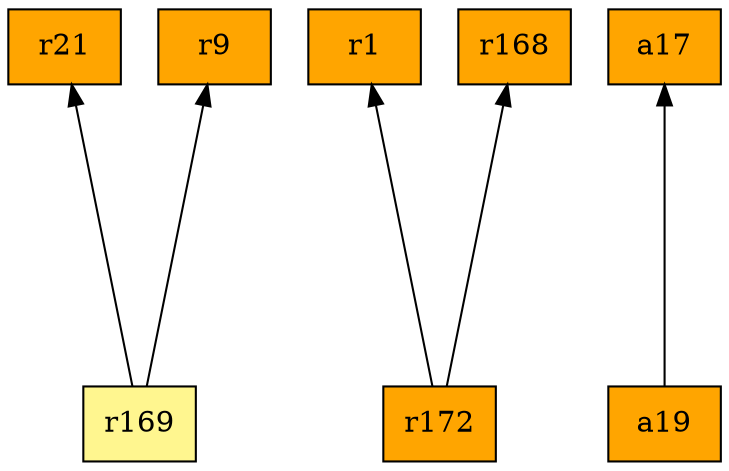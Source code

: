digraph G {
rankdir=BT;ranksep="2.0";
"r169" [shape=record,fillcolor=khaki1,style=filled,label="{r169}"];
"r172" [shape=record,fillcolor=orange,style=filled,label="{r172}"];
"r21" [shape=record,fillcolor=orange,style=filled,label="{r21}"];
"a17" [shape=record,fillcolor=orange,style=filled,label="{a17}"];
"a19" [shape=record,fillcolor=orange,style=filled,label="{a19}"];
"r1" [shape=record,fillcolor=orange,style=filled,label="{r1}"];
"r9" [shape=record,fillcolor=orange,style=filled,label="{r9}"];
"r168" [shape=record,fillcolor=orange,style=filled,label="{r168}"];
"r169" -> "r9"
"r169" -> "r21"
"r172" -> "r1"
"r172" -> "r168"
"a19" -> "a17"
}